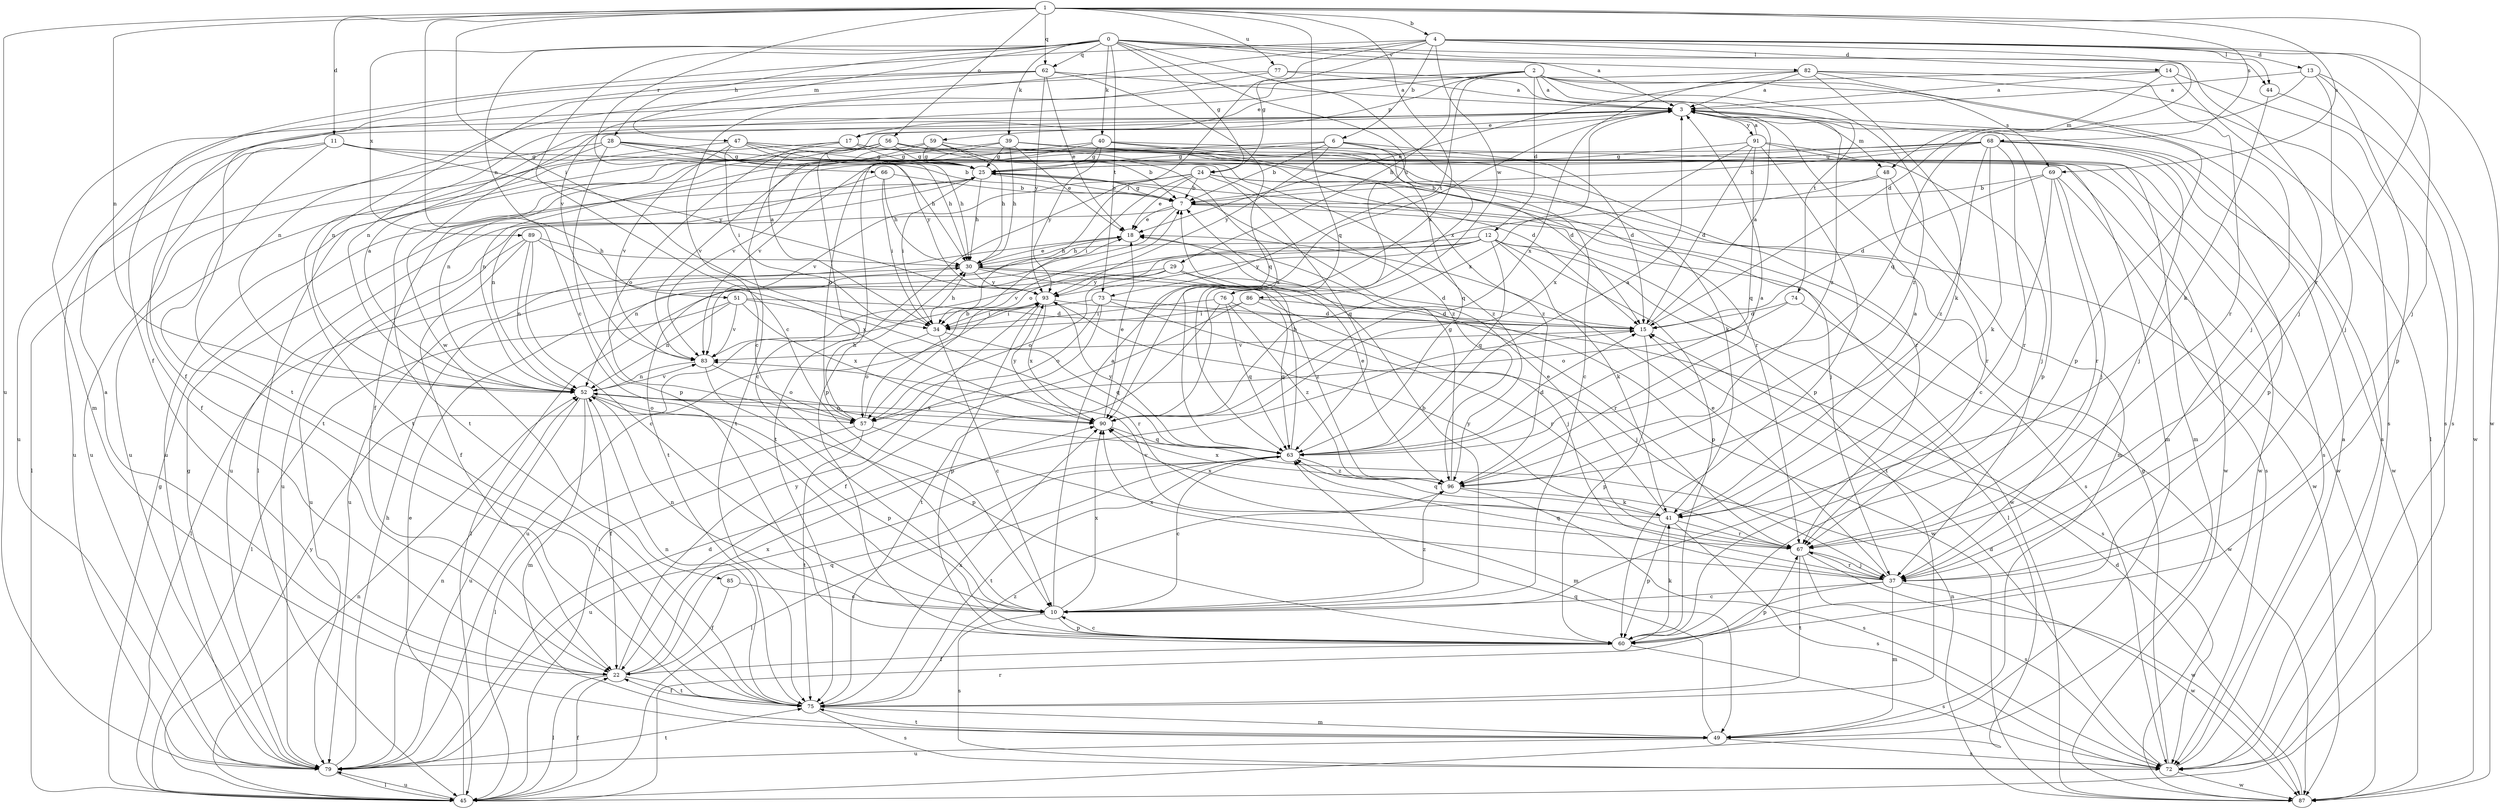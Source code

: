 strict digraph  {
0;
1;
2;
3;
4;
6;
7;
10;
11;
12;
13;
14;
15;
17;
18;
22;
24;
25;
28;
29;
30;
34;
37;
39;
40;
41;
44;
45;
47;
48;
49;
51;
52;
56;
57;
59;
60;
62;
63;
66;
67;
68;
69;
72;
73;
74;
75;
76;
77;
79;
82;
83;
85;
86;
87;
89;
90;
91;
93;
96;
0 -> 3  [label=a];
0 -> 10  [label=c];
0 -> 24  [label=g];
0 -> 28  [label=h];
0 -> 37  [label=j];
0 -> 39  [label=k];
0 -> 40  [label=k];
0 -> 44  [label=l];
0 -> 47  [label=m];
0 -> 51  [label=n];
0 -> 62  [label=q];
0 -> 73  [label=t];
0 -> 76  [label=u];
0 -> 82  [label=v];
0 -> 89  [label=x];
0 -> 90  [label=x];
1 -> 4  [label=b];
1 -> 10  [label=c];
1 -> 11  [label=d];
1 -> 34  [label=i];
1 -> 52  [label=n];
1 -> 56  [label=o];
1 -> 62  [label=q];
1 -> 63  [label=q];
1 -> 66  [label=r];
1 -> 67  [label=r];
1 -> 68  [label=s];
1 -> 69  [label=s];
1 -> 77  [label=u];
1 -> 79  [label=u];
1 -> 90  [label=x];
2 -> 3  [label=a];
2 -> 12  [label=d];
2 -> 17  [label=e];
2 -> 22  [label=f];
2 -> 29  [label=h];
2 -> 37  [label=j];
2 -> 59  [label=p];
2 -> 69  [label=s];
2 -> 73  [label=t];
2 -> 74  [label=t];
2 -> 96  [label=z];
3 -> 17  [label=e];
3 -> 48  [label=m];
3 -> 60  [label=p];
3 -> 72  [label=s];
3 -> 79  [label=u];
3 -> 85  [label=w];
3 -> 90  [label=x];
3 -> 91  [label=y];
4 -> 6  [label=b];
4 -> 13  [label=d];
4 -> 14  [label=d];
4 -> 15  [label=d];
4 -> 22  [label=f];
4 -> 24  [label=g];
4 -> 34  [label=i];
4 -> 37  [label=j];
4 -> 44  [label=l];
4 -> 83  [label=v];
4 -> 86  [label=w];
4 -> 87  [label=w];
6 -> 7  [label=b];
6 -> 10  [label=c];
6 -> 15  [label=d];
6 -> 25  [label=g];
6 -> 57  [label=o];
6 -> 63  [label=q];
6 -> 93  [label=y];
7 -> 18  [label=e];
7 -> 25  [label=g];
7 -> 72  [label=s];
7 -> 75  [label=t];
7 -> 79  [label=u];
7 -> 87  [label=w];
10 -> 3  [label=a];
10 -> 7  [label=b];
10 -> 52  [label=n];
10 -> 60  [label=p];
10 -> 72  [label=s];
10 -> 90  [label=x];
10 -> 96  [label=z];
11 -> 22  [label=f];
11 -> 25  [label=g];
11 -> 75  [label=t];
11 -> 79  [label=u];
11 -> 93  [label=y];
11 -> 96  [label=z];
12 -> 30  [label=h];
12 -> 41  [label=k];
12 -> 45  [label=l];
12 -> 52  [label=n];
12 -> 60  [label=p];
12 -> 63  [label=q];
12 -> 75  [label=t];
12 -> 83  [label=v];
12 -> 93  [label=y];
13 -> 3  [label=a];
13 -> 37  [label=j];
13 -> 60  [label=p];
13 -> 63  [label=q];
13 -> 87  [label=w];
14 -> 3  [label=a];
14 -> 18  [label=e];
14 -> 45  [label=l];
14 -> 48  [label=m];
14 -> 72  [label=s];
15 -> 3  [label=a];
15 -> 60  [label=p];
15 -> 83  [label=v];
17 -> 25  [label=g];
17 -> 45  [label=l];
17 -> 57  [label=o];
17 -> 67  [label=r];
17 -> 79  [label=u];
17 -> 87  [label=w];
18 -> 30  [label=h];
18 -> 79  [label=u];
22 -> 3  [label=a];
22 -> 45  [label=l];
22 -> 63  [label=q];
22 -> 75  [label=t];
22 -> 90  [label=x];
22 -> 93  [label=y];
24 -> 7  [label=b];
24 -> 18  [label=e];
24 -> 34  [label=i];
24 -> 37  [label=j];
24 -> 63  [label=q];
24 -> 75  [label=t];
24 -> 83  [label=v];
24 -> 87  [label=w];
25 -> 7  [label=b];
25 -> 30  [label=h];
25 -> 34  [label=i];
25 -> 79  [label=u];
28 -> 7  [label=b];
28 -> 25  [label=g];
28 -> 30  [label=h];
28 -> 45  [label=l];
28 -> 60  [label=p];
28 -> 75  [label=t];
28 -> 96  [label=z];
29 -> 15  [label=d];
29 -> 45  [label=l];
29 -> 57  [label=o];
29 -> 93  [label=y];
29 -> 96  [label=z];
30 -> 18  [label=e];
30 -> 37  [label=j];
30 -> 45  [label=l];
30 -> 67  [label=r];
30 -> 87  [label=w];
30 -> 93  [label=y];
34 -> 3  [label=a];
34 -> 10  [label=c];
34 -> 30  [label=h];
34 -> 57  [label=o];
34 -> 63  [label=q];
37 -> 10  [label=c];
37 -> 18  [label=e];
37 -> 49  [label=m];
37 -> 60  [label=p];
37 -> 63  [label=q];
37 -> 67  [label=r];
37 -> 87  [label=w];
37 -> 90  [label=x];
39 -> 18  [label=e];
39 -> 25  [label=g];
39 -> 30  [label=h];
39 -> 41  [label=k];
39 -> 52  [label=n];
39 -> 83  [label=v];
39 -> 87  [label=w];
40 -> 15  [label=d];
40 -> 25  [label=g];
40 -> 60  [label=p];
40 -> 72  [label=s];
40 -> 83  [label=v];
40 -> 93  [label=y];
40 -> 96  [label=z];
41 -> 3  [label=a];
41 -> 18  [label=e];
41 -> 60  [label=p];
41 -> 63  [label=q];
41 -> 67  [label=r];
41 -> 72  [label=s];
41 -> 90  [label=x];
44 -> 41  [label=k];
44 -> 72  [label=s];
45 -> 18  [label=e];
45 -> 22  [label=f];
45 -> 25  [label=g];
45 -> 52  [label=n];
45 -> 67  [label=r];
45 -> 79  [label=u];
45 -> 93  [label=y];
47 -> 25  [label=g];
47 -> 30  [label=h];
47 -> 34  [label=i];
47 -> 67  [label=r];
47 -> 79  [label=u];
47 -> 83  [label=v];
47 -> 93  [label=y];
48 -> 7  [label=b];
48 -> 49  [label=m];
48 -> 57  [label=o];
48 -> 67  [label=r];
49 -> 63  [label=q];
49 -> 72  [label=s];
49 -> 75  [label=t];
49 -> 79  [label=u];
51 -> 15  [label=d];
51 -> 45  [label=l];
51 -> 52  [label=n];
51 -> 67  [label=r];
51 -> 83  [label=v];
51 -> 90  [label=x];
52 -> 3  [label=a];
52 -> 22  [label=f];
52 -> 49  [label=m];
52 -> 57  [label=o];
52 -> 60  [label=p];
52 -> 79  [label=u];
52 -> 83  [label=v];
52 -> 90  [label=x];
56 -> 7  [label=b];
56 -> 10  [label=c];
56 -> 15  [label=d];
56 -> 25  [label=g];
56 -> 30  [label=h];
56 -> 75  [label=t];
56 -> 79  [label=u];
56 -> 87  [label=w];
57 -> 7  [label=b];
57 -> 30  [label=h];
57 -> 45  [label=l];
57 -> 49  [label=m];
57 -> 75  [label=t];
59 -> 25  [label=g];
59 -> 30  [label=h];
59 -> 49  [label=m];
59 -> 52  [label=n];
59 -> 75  [label=t];
59 -> 90  [label=x];
60 -> 10  [label=c];
60 -> 22  [label=f];
60 -> 41  [label=k];
60 -> 72  [label=s];
62 -> 3  [label=a];
62 -> 18  [label=e];
62 -> 49  [label=m];
62 -> 52  [label=n];
62 -> 63  [label=q];
62 -> 75  [label=t];
62 -> 93  [label=y];
63 -> 3  [label=a];
63 -> 7  [label=b];
63 -> 10  [label=c];
63 -> 15  [label=d];
63 -> 45  [label=l];
63 -> 75  [label=t];
63 -> 79  [label=u];
63 -> 93  [label=y];
63 -> 96  [label=z];
66 -> 7  [label=b];
66 -> 30  [label=h];
66 -> 34  [label=i];
66 -> 52  [label=n];
67 -> 37  [label=j];
67 -> 72  [label=s];
67 -> 75  [label=t];
67 -> 83  [label=v];
67 -> 87  [label=w];
67 -> 93  [label=y];
68 -> 7  [label=b];
68 -> 22  [label=f];
68 -> 25  [label=g];
68 -> 37  [label=j];
68 -> 41  [label=k];
68 -> 60  [label=p];
68 -> 67  [label=r];
68 -> 83  [label=v];
68 -> 87  [label=w];
68 -> 96  [label=z];
69 -> 7  [label=b];
69 -> 10  [label=c];
69 -> 15  [label=d];
69 -> 37  [label=j];
69 -> 67  [label=r];
69 -> 72  [label=s];
72 -> 3  [label=a];
72 -> 15  [label=d];
72 -> 25  [label=g];
72 -> 87  [label=w];
73 -> 34  [label=i];
73 -> 37  [label=j];
73 -> 45  [label=l];
73 -> 57  [label=o];
73 -> 72  [label=s];
74 -> 15  [label=d];
74 -> 57  [label=o];
74 -> 87  [label=w];
75 -> 22  [label=f];
75 -> 49  [label=m];
75 -> 52  [label=n];
75 -> 72  [label=s];
75 -> 90  [label=x];
75 -> 96  [label=z];
76 -> 34  [label=i];
76 -> 63  [label=q];
76 -> 67  [label=r];
76 -> 75  [label=t];
76 -> 96  [label=z];
77 -> 3  [label=a];
77 -> 10  [label=c];
77 -> 52  [label=n];
77 -> 96  [label=z];
79 -> 15  [label=d];
79 -> 25  [label=g];
79 -> 30  [label=h];
79 -> 45  [label=l];
79 -> 52  [label=n];
79 -> 75  [label=t];
82 -> 3  [label=a];
82 -> 41  [label=k];
82 -> 52  [label=n];
82 -> 60  [label=p];
82 -> 67  [label=r];
82 -> 72  [label=s];
82 -> 90  [label=x];
83 -> 52  [label=n];
83 -> 57  [label=o];
83 -> 60  [label=p];
85 -> 10  [label=c];
85 -> 22  [label=f];
86 -> 15  [label=d];
86 -> 22  [label=f];
86 -> 34  [label=i];
86 -> 63  [label=q];
87 -> 15  [label=d];
87 -> 52  [label=n];
89 -> 10  [label=c];
89 -> 22  [label=f];
89 -> 30  [label=h];
89 -> 52  [label=n];
89 -> 79  [label=u];
89 -> 90  [label=x];
90 -> 18  [label=e];
90 -> 52  [label=n];
90 -> 63  [label=q];
90 -> 93  [label=y];
91 -> 3  [label=a];
91 -> 15  [label=d];
91 -> 25  [label=g];
91 -> 37  [label=j];
91 -> 49  [label=m];
91 -> 60  [label=p];
91 -> 63  [label=q];
91 -> 90  [label=x];
93 -> 15  [label=d];
93 -> 34  [label=i];
93 -> 60  [label=p];
93 -> 79  [label=u];
93 -> 90  [label=x];
96 -> 3  [label=a];
96 -> 18  [label=e];
96 -> 25  [label=g];
96 -> 41  [label=k];
96 -> 72  [label=s];
96 -> 90  [label=x];
}
